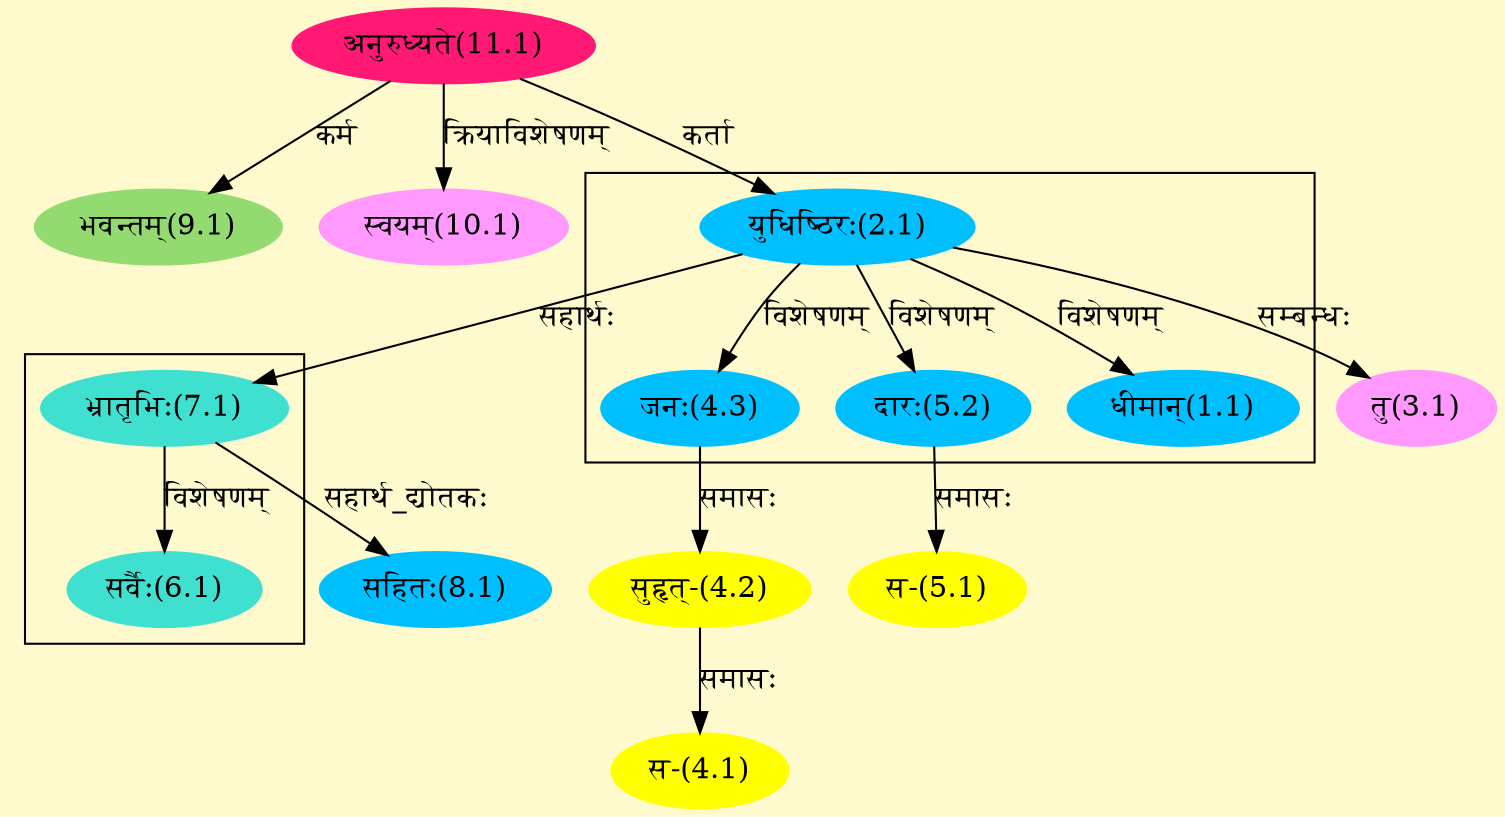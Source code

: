 digraph G{
rankdir=BT;
 compound=true;
 bgcolor="lemonchiffon1";

subgraph cluster_1{
Node1_1 [style=filled, color="#00BFFF" label = "धीमान्(1.1)"]
Node2_1 [style=filled, color="#00BFFF" label = "युधिष्ठिरः(2.1)"]
Node4_3 [style=filled, color="#00BFFF" label = "जनः(4.3)"]
Node5_2 [style=filled, color="#00BFFF" label = "दारः(5.2)"]

}

subgraph cluster_2{
Node6_1 [style=filled, color="#40E0D0" label = "सर्वैः(6.1)"]
Node7_1 [style=filled, color="#40E0D0" label = "भ्रातृभिः(7.1)"]

}
Node2_1 [style=filled, color="#00BFFF" label = "युधिष्ठिरः(2.1)"]
Node11_1 [style=filled, color="#FF1975" label = "अनुरुध्यते(11.1)"]
Node3_1 [style=filled, color="#FF99FF" label = "तु(3.1)"]
Node4_1 [style=filled, color="#FFFF00" label = "स-(4.1)"]
Node4_2 [style=filled, color="#FFFF00" label = "सुहृत्-(4.2)"]
Node4_3 [style=filled, color="#00BFFF" label = "जनः(4.3)"]
Node5_1 [style=filled, color="#FFFF00" label = "स-(5.1)"]
Node5_2 [style=filled, color="#00BFFF" label = "दारः(5.2)"]
Node7_1 [style=filled, color="#40E0D0" label = "भ्रातृभिः(7.1)"]
Node8_1 [style=filled, color="#00BFFF" label = "सहितः(8.1)"]
Node9_1 [style=filled, color="#93DB70" label = "भवन्तम्(9.1)"]
Node10_1 [style=filled, color="#FF99FF" label = "स्वयम्(10.1)"]
/* Start of Relations section */

Node1_1 -> Node2_1 [  label="विशेषणम्"  dir="back" ]
Node2_1 -> Node11_1 [  label="कर्ता"  dir="back" ]
Node3_1 -> Node2_1 [  label="सम्बन्धः"  dir="back" ]
Node4_1 -> Node4_2 [  label="समासः"  dir="back" ]
Node4_2 -> Node4_3 [  label="समासः"  dir="back" ]
Node4_3 -> Node2_1 [  label="विशेषणम्"  dir="back" ]
Node5_1 -> Node5_2 [  label="समासः"  dir="back" ]
Node5_2 -> Node2_1 [  label="विशेषणम्"  dir="back" ]
Node6_1 -> Node7_1 [  label="विशेषणम्"  dir="back" ]
Node7_1 -> Node2_1 [  label="सहार्थः"  dir="back" ]
Node8_1 -> Node7_1 [  label="सहार्थ_द्योतकः"  dir="back" ]
Node9_1 -> Node11_1 [  label="कर्म"  dir="back" ]
Node10_1 -> Node11_1 [  label="क्रियाविशेषणम्"  dir="back" ]
}
